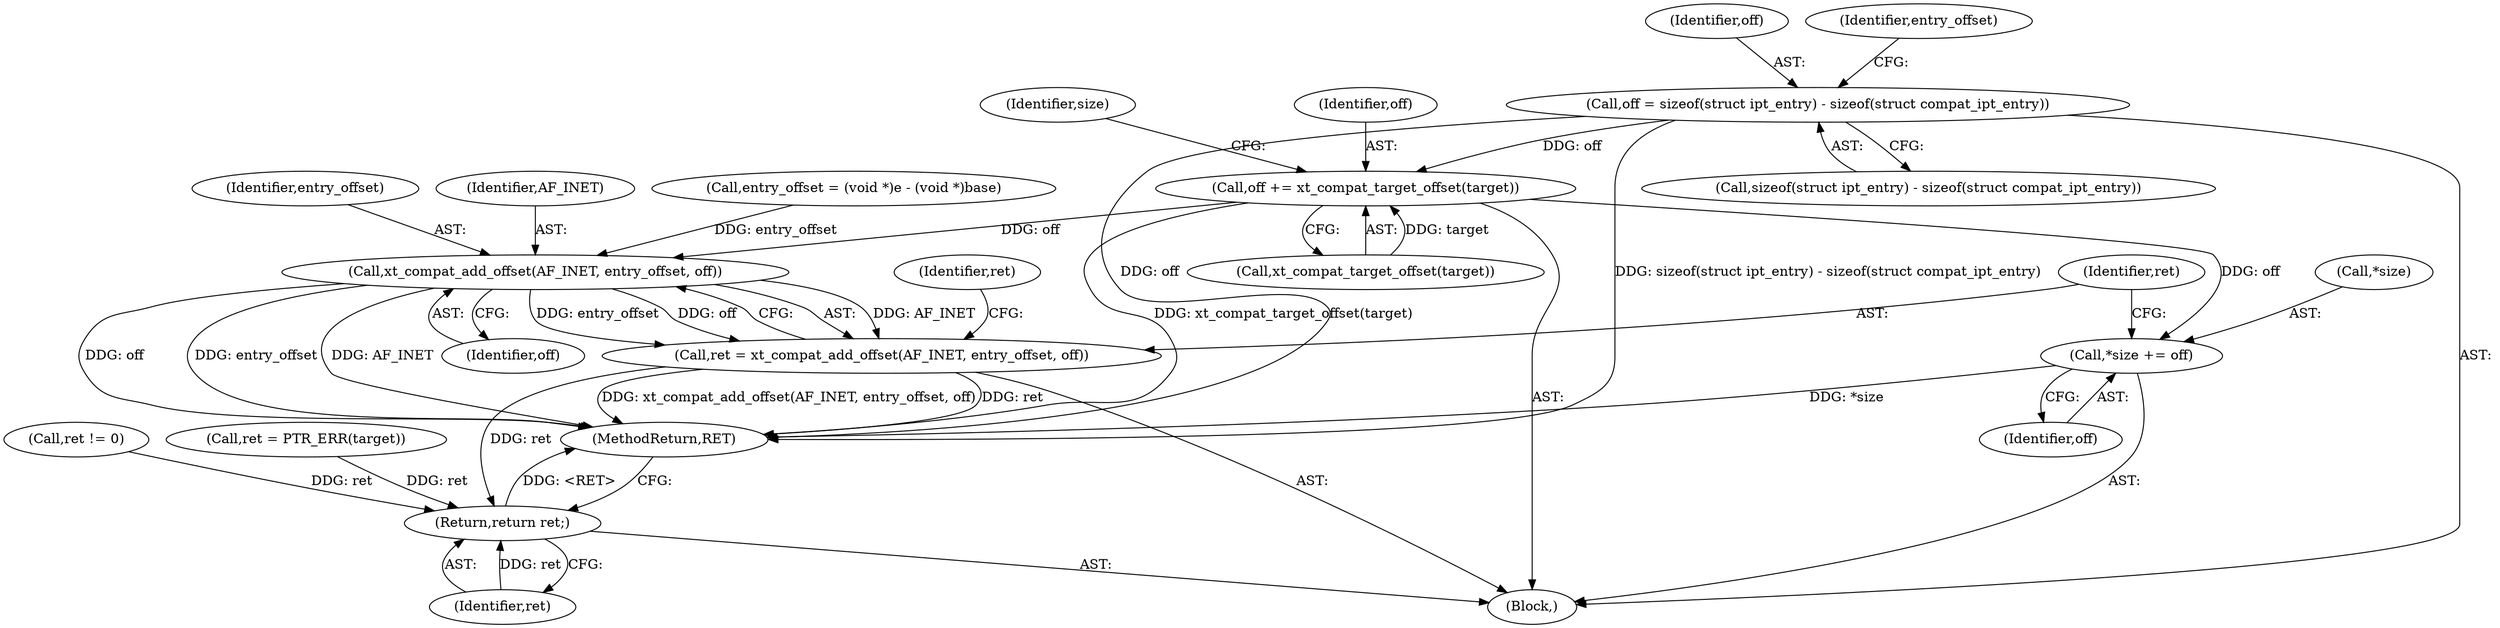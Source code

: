 digraph "0_linux_6e94e0cfb0887e4013b3b930fa6ab1fe6bb6ba91_1@API" {
"1000162" [label="(Call,off = sizeof(struct ipt_entry) - sizeof(struct compat_ipt_entry))"];
"1000249" [label="(Call,off += xt_compat_target_offset(target))"];
"1000253" [label="(Call,*size += off)"];
"1000259" [label="(Call,xt_compat_add_offset(AF_INET, entry_offset, off))"];
"1000257" [label="(Call,ret = xt_compat_add_offset(AF_INET, entry_offset, off))"];
"1000360" [label="(Return,return ret;)"];
"1000169" [label="(Call,entry_offset = (void *)e - (void *)base)"];
"1000163" [label="(Identifier,off)"];
"1000264" [label="(Identifier,ret)"];
"1000194" [label="(Call,ret != 0)"];
"1000255" [label="(Identifier,size)"];
"1000257" [label="(Call,ret = xt_compat_add_offset(AF_INET, entry_offset, off))"];
"1000262" [label="(Identifier,off)"];
"1000256" [label="(Identifier,off)"];
"1000361" [label="(Identifier,ret)"];
"1000261" [label="(Identifier,entry_offset)"];
"1000235" [label="(Call,ret = PTR_ERR(target))"];
"1000162" [label="(Call,off = sizeof(struct ipt_entry) - sizeof(struct compat_ipt_entry))"];
"1000251" [label="(Call,xt_compat_target_offset(target))"];
"1000254" [label="(Call,*size)"];
"1000259" [label="(Call,xt_compat_add_offset(AF_INET, entry_offset, off))"];
"1000253" [label="(Call,*size += off)"];
"1000250" [label="(Identifier,off)"];
"1000362" [label="(MethodReturn,RET)"];
"1000170" [label="(Identifier,entry_offset)"];
"1000164" [label="(Call,sizeof(struct ipt_entry) - sizeof(struct compat_ipt_entry))"];
"1000258" [label="(Identifier,ret)"];
"1000260" [label="(Identifier,AF_INET)"];
"1000249" [label="(Call,off += xt_compat_target_offset(target))"];
"1000112" [label="(Block,)"];
"1000360" [label="(Return,return ret;)"];
"1000162" -> "1000112"  [label="AST: "];
"1000162" -> "1000164"  [label="CFG: "];
"1000163" -> "1000162"  [label="AST: "];
"1000164" -> "1000162"  [label="AST: "];
"1000170" -> "1000162"  [label="CFG: "];
"1000162" -> "1000362"  [label="DDG: sizeof(struct ipt_entry) - sizeof(struct compat_ipt_entry)"];
"1000162" -> "1000362"  [label="DDG: off"];
"1000162" -> "1000249"  [label="DDG: off"];
"1000249" -> "1000112"  [label="AST: "];
"1000249" -> "1000251"  [label="CFG: "];
"1000250" -> "1000249"  [label="AST: "];
"1000251" -> "1000249"  [label="AST: "];
"1000255" -> "1000249"  [label="CFG: "];
"1000249" -> "1000362"  [label="DDG: xt_compat_target_offset(target)"];
"1000251" -> "1000249"  [label="DDG: target"];
"1000249" -> "1000253"  [label="DDG: off"];
"1000249" -> "1000259"  [label="DDG: off"];
"1000253" -> "1000112"  [label="AST: "];
"1000253" -> "1000256"  [label="CFG: "];
"1000254" -> "1000253"  [label="AST: "];
"1000256" -> "1000253"  [label="AST: "];
"1000258" -> "1000253"  [label="CFG: "];
"1000253" -> "1000362"  [label="DDG: *size"];
"1000259" -> "1000257"  [label="AST: "];
"1000259" -> "1000262"  [label="CFG: "];
"1000260" -> "1000259"  [label="AST: "];
"1000261" -> "1000259"  [label="AST: "];
"1000262" -> "1000259"  [label="AST: "];
"1000257" -> "1000259"  [label="CFG: "];
"1000259" -> "1000362"  [label="DDG: AF_INET"];
"1000259" -> "1000362"  [label="DDG: off"];
"1000259" -> "1000362"  [label="DDG: entry_offset"];
"1000259" -> "1000257"  [label="DDG: AF_INET"];
"1000259" -> "1000257"  [label="DDG: entry_offset"];
"1000259" -> "1000257"  [label="DDG: off"];
"1000169" -> "1000259"  [label="DDG: entry_offset"];
"1000257" -> "1000112"  [label="AST: "];
"1000258" -> "1000257"  [label="AST: "];
"1000264" -> "1000257"  [label="CFG: "];
"1000257" -> "1000362"  [label="DDG: xt_compat_add_offset(AF_INET, entry_offset, off)"];
"1000257" -> "1000362"  [label="DDG: ret"];
"1000257" -> "1000360"  [label="DDG: ret"];
"1000360" -> "1000112"  [label="AST: "];
"1000360" -> "1000361"  [label="CFG: "];
"1000361" -> "1000360"  [label="AST: "];
"1000362" -> "1000360"  [label="CFG: "];
"1000360" -> "1000362"  [label="DDG: <RET>"];
"1000361" -> "1000360"  [label="DDG: ret"];
"1000235" -> "1000360"  [label="DDG: ret"];
"1000194" -> "1000360"  [label="DDG: ret"];
}
